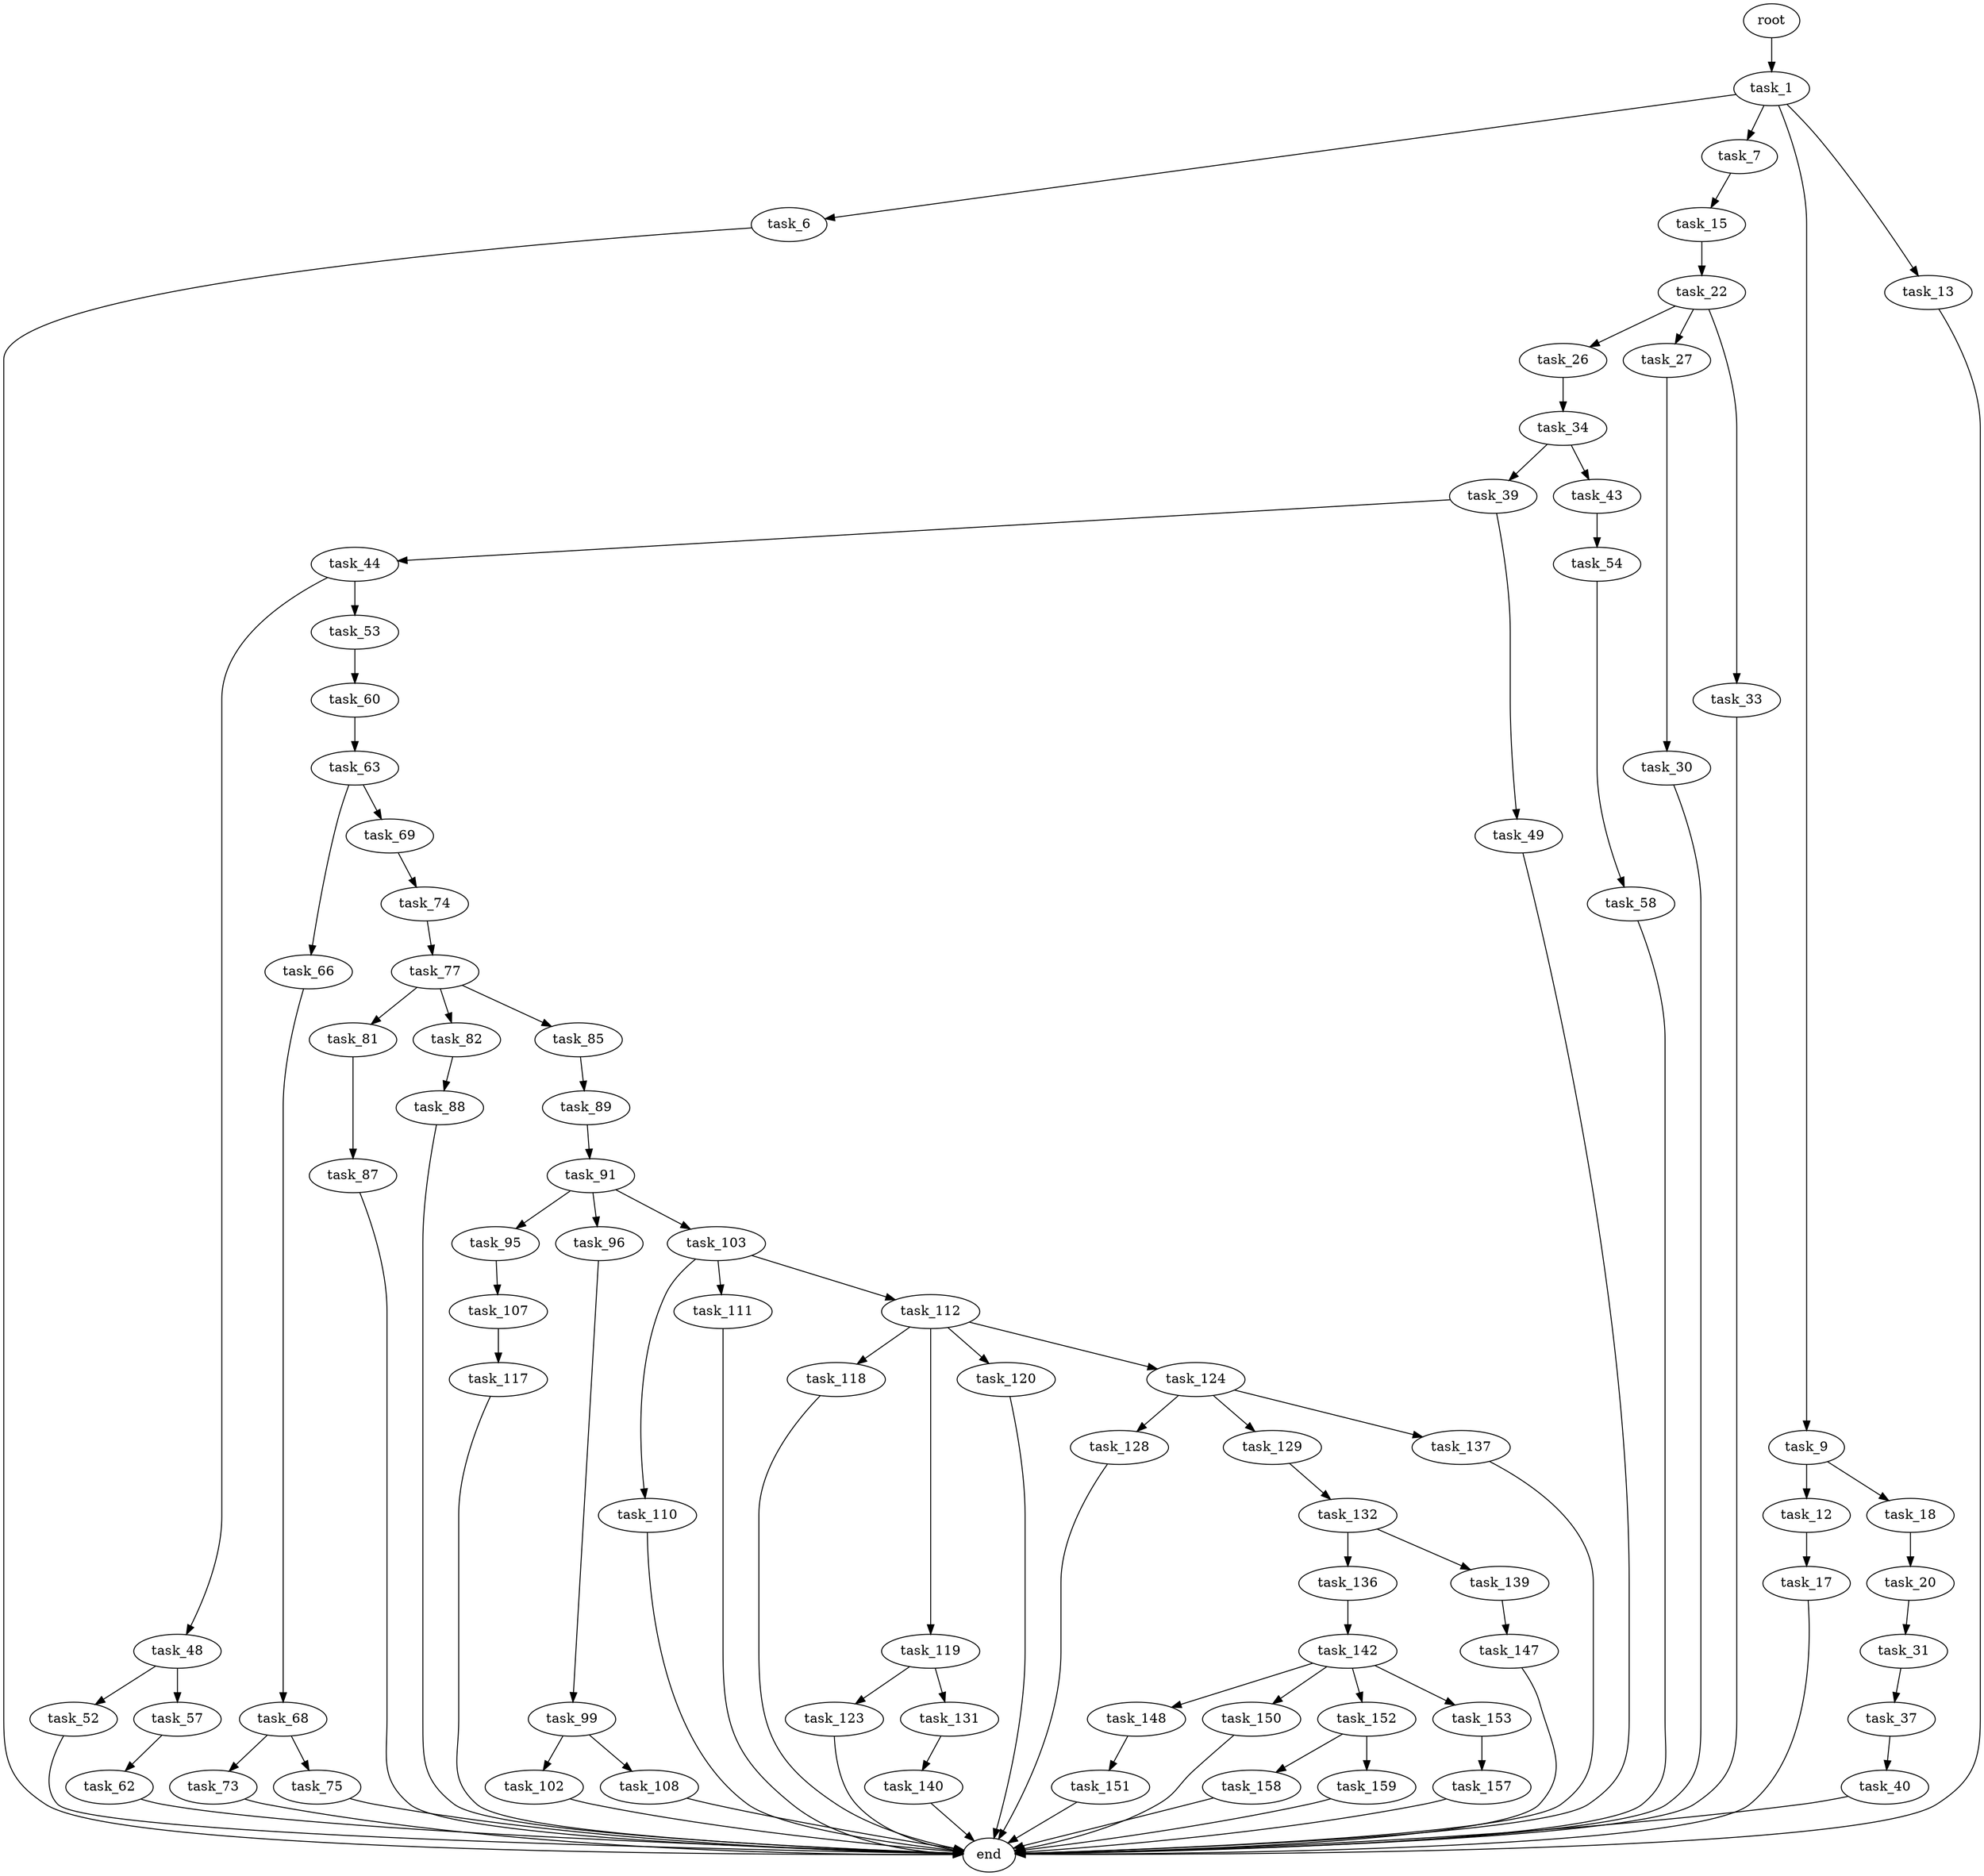 digraph G {
  root [size="0.000000"];
  task_1 [size="34042743509.000000"];
  task_6 [size="18052572082.000000"];
  task_7 [size="68719476736.000000"];
  task_9 [size="153888645922.000000"];
  task_13 [size="1073741824000.000000"];
  end [size="0.000000"];
  task_15 [size="384091250192.000000"];
  task_12 [size="8589934592.000000"];
  task_18 [size="211410643952.000000"];
  task_17 [size="7335307259.000000"];
  task_22 [size="819269920300.000000"];
  task_20 [size="134217728000.000000"];
  task_31 [size="672267213904.000000"];
  task_26 [size="368293445632.000000"];
  task_27 [size="16434637638.000000"];
  task_33 [size="77148766140.000000"];
  task_34 [size="231928233984.000000"];
  task_30 [size="104872511376.000000"];
  task_37 [size="25196488959.000000"];
  task_39 [size="405429239807.000000"];
  task_43 [size="10634418343.000000"];
  task_40 [size="22485537162.000000"];
  task_44 [size="549755813888.000000"];
  task_49 [size="493750232741.000000"];
  task_54 [size="72766420146.000000"];
  task_48 [size="8589934592.000000"];
  task_53 [size="7098824654.000000"];
  task_52 [size="4325888789.000000"];
  task_57 [size="782757789696.000000"];
  task_60 [size="6757096624.000000"];
  task_58 [size="28991029248.000000"];
  task_62 [size="549755813888.000000"];
  task_63 [size="109546562372.000000"];
  task_66 [size="762164933888.000000"];
  task_69 [size="37076993351.000000"];
  task_68 [size="8589934592.000000"];
  task_73 [size="203134345536.000000"];
  task_75 [size="8441950181.000000"];
  task_74 [size="9012612430.000000"];
  task_77 [size="8589934592.000000"];
  task_81 [size="139746455880.000000"];
  task_82 [size="231928233984.000000"];
  task_85 [size="549755813888.000000"];
  task_87 [size="7544027772.000000"];
  task_88 [size="134217728000.000000"];
  task_89 [size="1073741824000.000000"];
  task_91 [size="107822982067.000000"];
  task_95 [size="17279221687.000000"];
  task_96 [size="8589934592.000000"];
  task_103 [size="10909485668.000000"];
  task_107 [size="11683551722.000000"];
  task_99 [size="2227241131.000000"];
  task_102 [size="11985929753.000000"];
  task_108 [size="437077183920.000000"];
  task_110 [size="284479429095.000000"];
  task_111 [size="134217728000.000000"];
  task_112 [size="549755813888.000000"];
  task_117 [size="801586919328.000000"];
  task_118 [size="1332104210.000000"];
  task_119 [size="12806683960.000000"];
  task_120 [size="840671722540.000000"];
  task_124 [size="134217728000.000000"];
  task_123 [size="1073741824000.000000"];
  task_131 [size="1191044996.000000"];
  task_128 [size="26639193421.000000"];
  task_129 [size="4129245634.000000"];
  task_137 [size="17457352154.000000"];
  task_132 [size="159663555203.000000"];
  task_140 [size="2397201330.000000"];
  task_136 [size="134217728000.000000"];
  task_139 [size="1032495145963.000000"];
  task_142 [size="163696742436.000000"];
  task_147 [size="1073741824000.000000"];
  task_148 [size="227176098234.000000"];
  task_150 [size="549755813888.000000"];
  task_152 [size="8589934592.000000"];
  task_153 [size="421777434808.000000"];
  task_151 [size="68719476736.000000"];
  task_158 [size="549755813888.000000"];
  task_159 [size="8589934592.000000"];
  task_157 [size="572797154219.000000"];

  root -> task_1 [size="1.000000"];
  task_1 -> task_6 [size="838860800.000000"];
  task_1 -> task_7 [size="838860800.000000"];
  task_1 -> task_9 [size="838860800.000000"];
  task_1 -> task_13 [size="838860800.000000"];
  task_6 -> end [size="1.000000"];
  task_7 -> task_15 [size="134217728.000000"];
  task_9 -> task_12 [size="209715200.000000"];
  task_9 -> task_18 [size="209715200.000000"];
  task_13 -> end [size="1.000000"];
  task_15 -> task_22 [size="536870912.000000"];
  task_12 -> task_17 [size="33554432.000000"];
  task_18 -> task_20 [size="209715200.000000"];
  task_17 -> end [size="1.000000"];
  task_22 -> task_26 [size="536870912.000000"];
  task_22 -> task_27 [size="536870912.000000"];
  task_22 -> task_33 [size="536870912.000000"];
  task_20 -> task_31 [size="209715200.000000"];
  task_31 -> task_37 [size="536870912.000000"];
  task_26 -> task_34 [size="411041792.000000"];
  task_27 -> task_30 [size="411041792.000000"];
  task_33 -> end [size="1.000000"];
  task_34 -> task_39 [size="301989888.000000"];
  task_34 -> task_43 [size="301989888.000000"];
  task_30 -> end [size="1.000000"];
  task_37 -> task_40 [size="838860800.000000"];
  task_39 -> task_44 [size="411041792.000000"];
  task_39 -> task_49 [size="411041792.000000"];
  task_43 -> task_54 [size="301989888.000000"];
  task_40 -> end [size="1.000000"];
  task_44 -> task_48 [size="536870912.000000"];
  task_44 -> task_53 [size="536870912.000000"];
  task_49 -> end [size="1.000000"];
  task_54 -> task_58 [size="75497472.000000"];
  task_48 -> task_52 [size="33554432.000000"];
  task_48 -> task_57 [size="33554432.000000"];
  task_53 -> task_60 [size="134217728.000000"];
  task_52 -> end [size="1.000000"];
  task_57 -> task_62 [size="679477248.000000"];
  task_60 -> task_63 [size="134217728.000000"];
  task_58 -> end [size="1.000000"];
  task_62 -> end [size="1.000000"];
  task_63 -> task_66 [size="209715200.000000"];
  task_63 -> task_69 [size="209715200.000000"];
  task_66 -> task_68 [size="838860800.000000"];
  task_69 -> task_74 [size="679477248.000000"];
  task_68 -> task_73 [size="33554432.000000"];
  task_68 -> task_75 [size="33554432.000000"];
  task_73 -> end [size="1.000000"];
  task_75 -> end [size="1.000000"];
  task_74 -> task_77 [size="301989888.000000"];
  task_77 -> task_81 [size="33554432.000000"];
  task_77 -> task_82 [size="33554432.000000"];
  task_77 -> task_85 [size="33554432.000000"];
  task_81 -> task_87 [size="134217728.000000"];
  task_82 -> task_88 [size="301989888.000000"];
  task_85 -> task_89 [size="536870912.000000"];
  task_87 -> end [size="1.000000"];
  task_88 -> end [size="1.000000"];
  task_89 -> task_91 [size="838860800.000000"];
  task_91 -> task_95 [size="75497472.000000"];
  task_91 -> task_96 [size="75497472.000000"];
  task_91 -> task_103 [size="75497472.000000"];
  task_95 -> task_107 [size="679477248.000000"];
  task_96 -> task_99 [size="33554432.000000"];
  task_103 -> task_110 [size="536870912.000000"];
  task_103 -> task_111 [size="536870912.000000"];
  task_103 -> task_112 [size="536870912.000000"];
  task_107 -> task_117 [size="209715200.000000"];
  task_99 -> task_102 [size="75497472.000000"];
  task_99 -> task_108 [size="75497472.000000"];
  task_102 -> end [size="1.000000"];
  task_108 -> end [size="1.000000"];
  task_110 -> end [size="1.000000"];
  task_111 -> end [size="1.000000"];
  task_112 -> task_118 [size="536870912.000000"];
  task_112 -> task_119 [size="536870912.000000"];
  task_112 -> task_120 [size="536870912.000000"];
  task_112 -> task_124 [size="536870912.000000"];
  task_117 -> end [size="1.000000"];
  task_118 -> end [size="1.000000"];
  task_119 -> task_123 [size="301989888.000000"];
  task_119 -> task_131 [size="301989888.000000"];
  task_120 -> end [size="1.000000"];
  task_124 -> task_128 [size="209715200.000000"];
  task_124 -> task_129 [size="209715200.000000"];
  task_124 -> task_137 [size="209715200.000000"];
  task_123 -> end [size="1.000000"];
  task_131 -> task_140 [size="134217728.000000"];
  task_128 -> end [size="1.000000"];
  task_129 -> task_132 [size="411041792.000000"];
  task_137 -> end [size="1.000000"];
  task_132 -> task_136 [size="301989888.000000"];
  task_132 -> task_139 [size="301989888.000000"];
  task_140 -> end [size="1.000000"];
  task_136 -> task_142 [size="209715200.000000"];
  task_139 -> task_147 [size="838860800.000000"];
  task_142 -> task_148 [size="134217728.000000"];
  task_142 -> task_150 [size="134217728.000000"];
  task_142 -> task_152 [size="134217728.000000"];
  task_142 -> task_153 [size="134217728.000000"];
  task_147 -> end [size="1.000000"];
  task_148 -> task_151 [size="209715200.000000"];
  task_150 -> end [size="1.000000"];
  task_152 -> task_158 [size="33554432.000000"];
  task_152 -> task_159 [size="33554432.000000"];
  task_153 -> task_157 [size="679477248.000000"];
  task_151 -> end [size="1.000000"];
  task_158 -> end [size="1.000000"];
  task_159 -> end [size="1.000000"];
  task_157 -> end [size="1.000000"];
}
